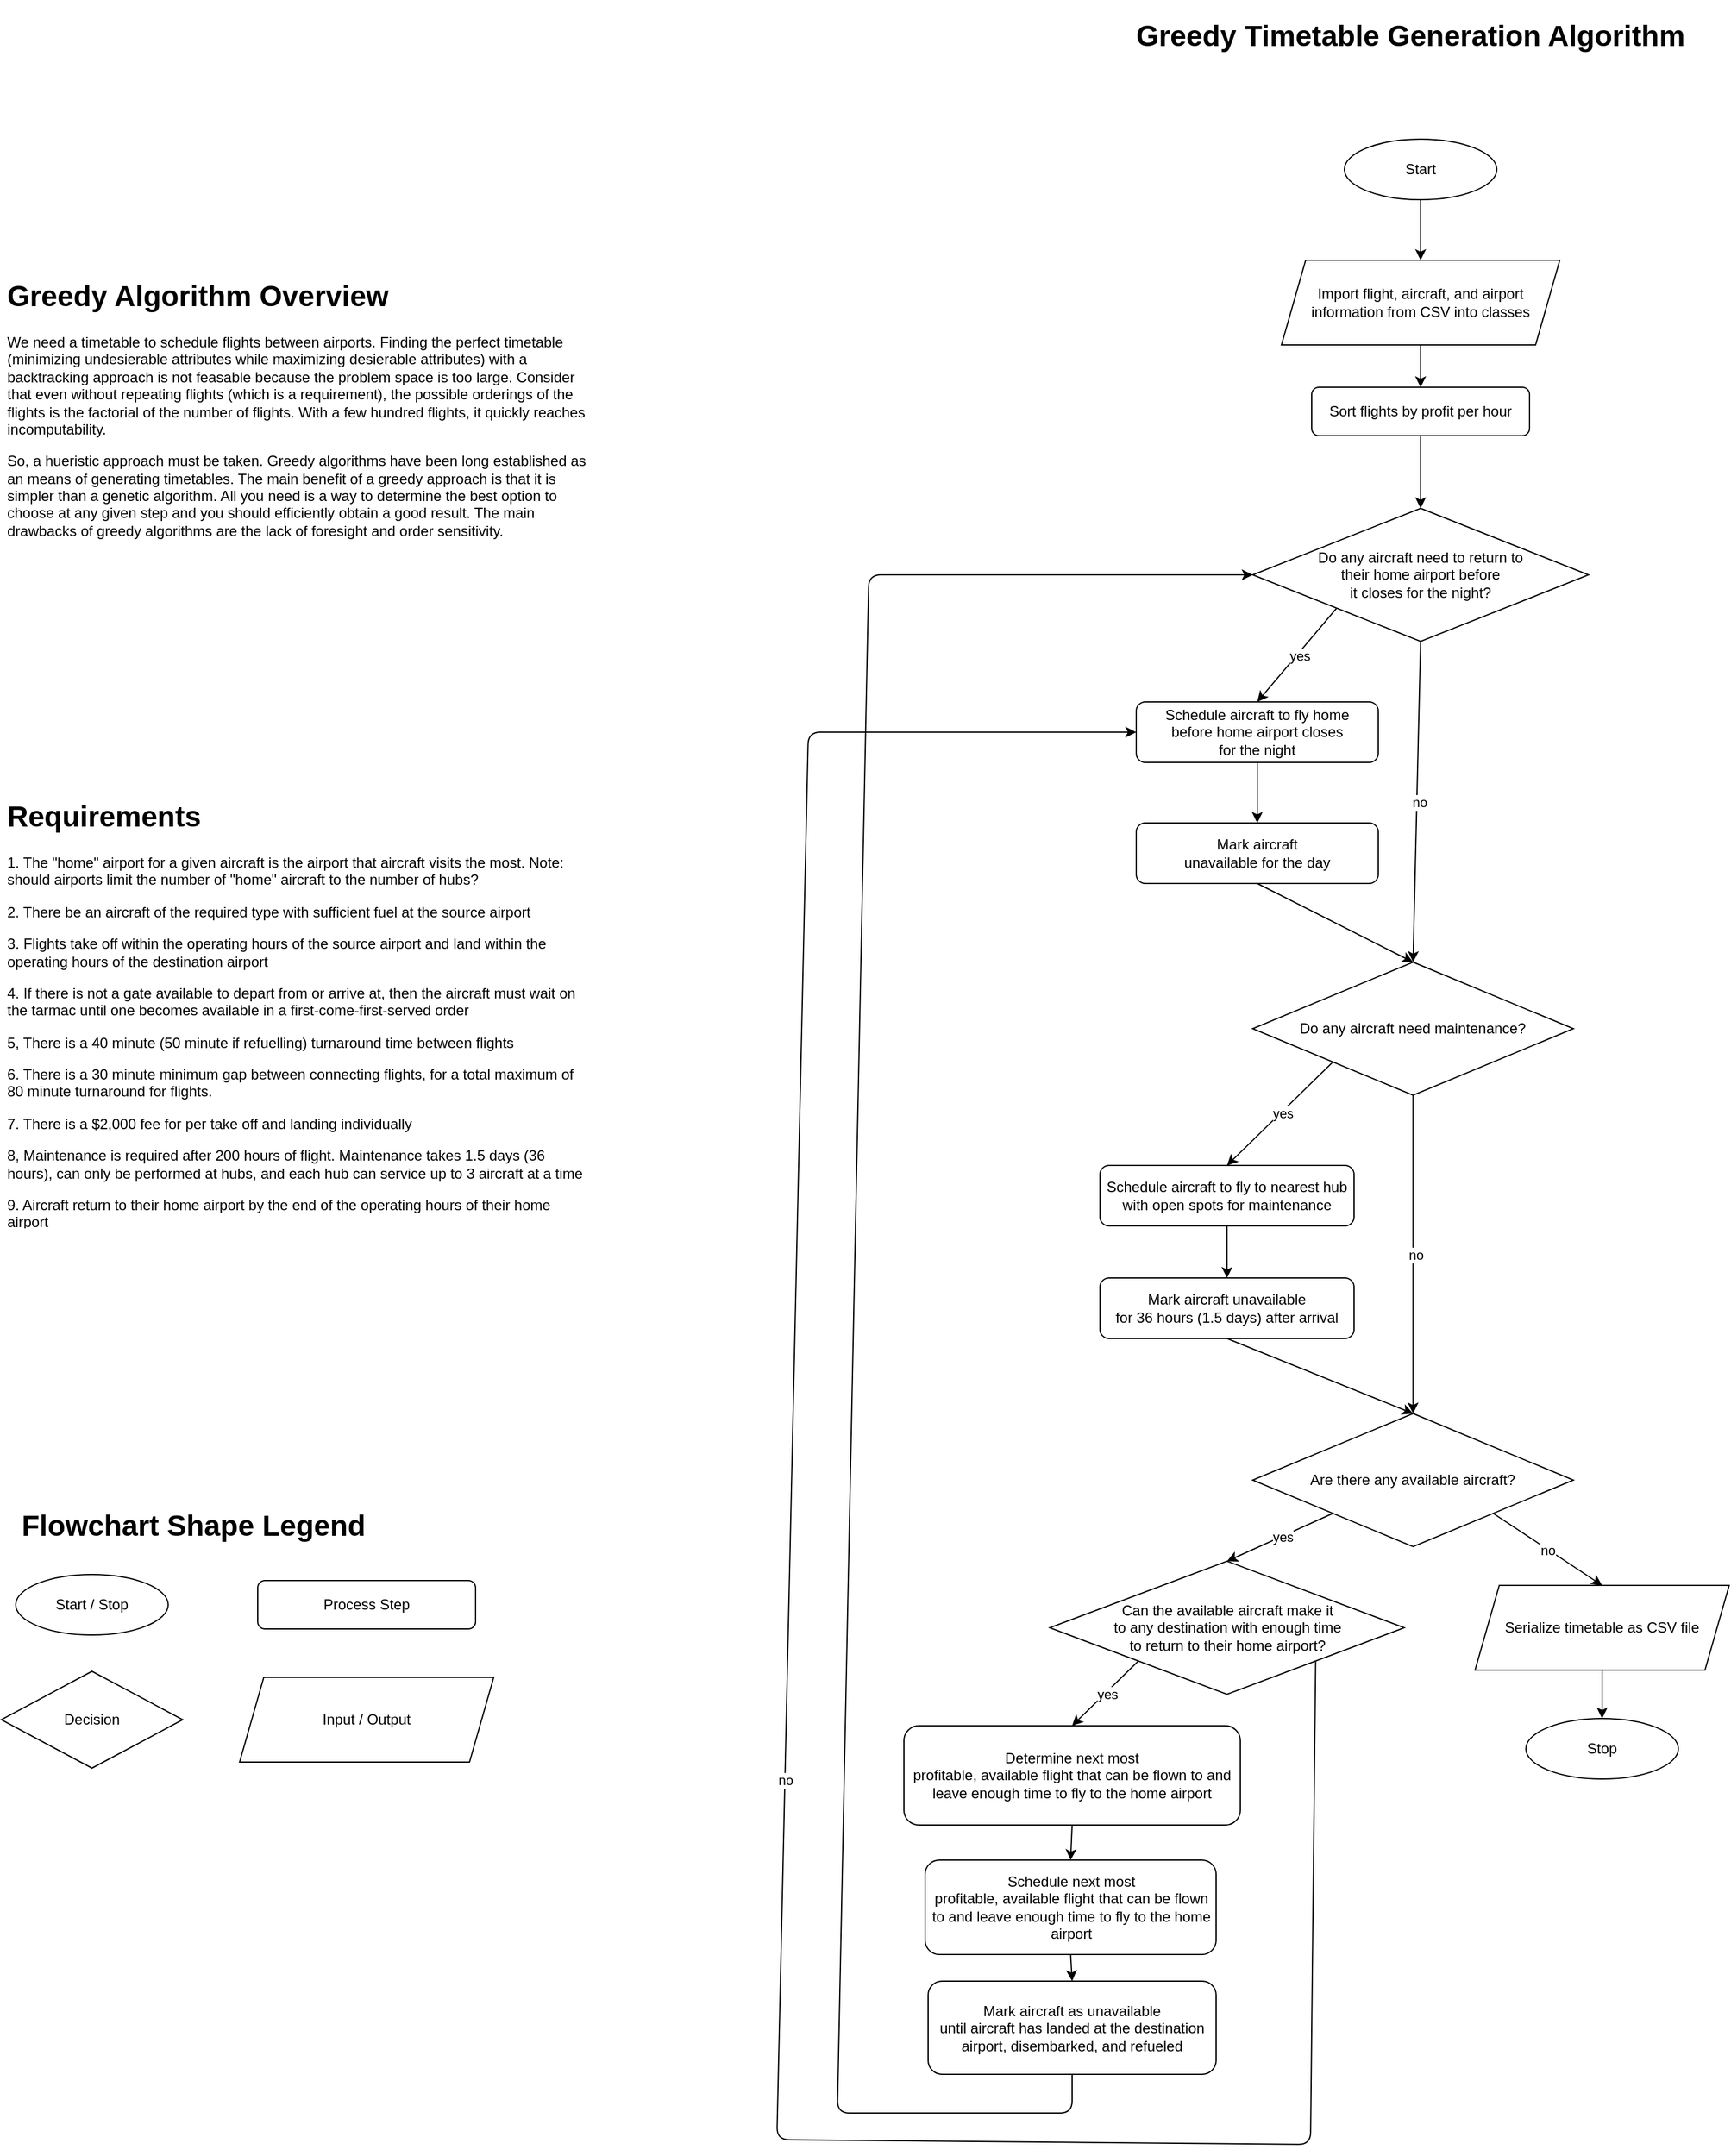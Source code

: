 <mxfile>
    <diagram id="NIB5Si_BT8D2J3pTm94L" name="Page-1">
        <mxGraphModel dx="6216" dy="2016" grid="0" gridSize="10" guides="1" tooltips="1" connect="1" arrows="1" fold="1" page="0" pageScale="1" pageWidth="850" pageHeight="1100" math="1" shadow="0">
            <root>
                <mxCell id="0"/>
                <mxCell id="1" parent="0"/>
                <mxCell id="3" value="&lt;h1&gt;Flowchart Shape Legend&lt;/h1&gt;" style="text;html=1;strokeColor=none;fillColor=none;spacing=5;spacingTop=-20;whiteSpace=wrap;overflow=hidden;rounded=0;" parent="1" vertex="1">
                    <mxGeometry x="-1586" y="1281" width="300" height="40" as="geometry"/>
                </mxCell>
                <mxCell id="4" value="Start / Stop" style="ellipse;whiteSpace=wrap;html=1;" parent="1" vertex="1">
                    <mxGeometry x="-1586" y="1341" width="126" height="50" as="geometry"/>
                </mxCell>
                <mxCell id="5" value="Process Step" style="rounded=1;whiteSpace=wrap;html=1;" parent="1" vertex="1">
                    <mxGeometry x="-1386" y="1346" width="180" height="40" as="geometry"/>
                </mxCell>
                <mxCell id="6" value="Decision" style="rhombus;whiteSpace=wrap;html=1;" parent="1" vertex="1">
                    <mxGeometry x="-1598" y="1421" width="150" height="80" as="geometry"/>
                </mxCell>
                <mxCell id="7" value="Input / Output" style="shape=parallelogram;perimeter=parallelogramPerimeter;whiteSpace=wrap;html=1;fixedSize=1;" parent="1" vertex="1">
                    <mxGeometry x="-1401" y="1426" width="210" height="70" as="geometry"/>
                </mxCell>
                <mxCell id="10" value="&lt;h1&gt;Greedy Timetable Generation Algorithm&lt;/h1&gt;&lt;p&gt;&lt;br&gt;&lt;/p&gt;" style="text;html=1;strokeColor=none;fillColor=none;spacing=5;spacingTop=-20;whiteSpace=wrap;overflow=hidden;rounded=0;" parent="1" vertex="1">
                    <mxGeometry x="-665.25" y="50" width="468" height="40" as="geometry"/>
                </mxCell>
                <mxCell id="11" value="Start" style="ellipse;whiteSpace=wrap;html=1;" parent="1" vertex="1">
                    <mxGeometry x="-488" y="155" width="126" height="50" as="geometry"/>
                </mxCell>
                <mxCell id="13" value="Import flight, aircraft, and airport information from CSV into classes" style="shape=parallelogram;perimeter=parallelogramPerimeter;whiteSpace=wrap;html=1;fixedSize=1;" parent="1" vertex="1">
                    <mxGeometry x="-540" y="255" width="230" height="70" as="geometry"/>
                </mxCell>
                <mxCell id="14" value="" style="endArrow=classic;html=1;entryX=0.5;entryY=0;entryDx=0;entryDy=0;exitX=0.5;exitY=1;exitDx=0;exitDy=0;" parent="1" source="11" target="13" edge="1">
                    <mxGeometry width="50" height="50" relative="1" as="geometry">
                        <mxPoint x="-520" y="385" as="sourcePoint"/>
                        <mxPoint x="-470" y="335" as="targetPoint"/>
                    </mxGeometry>
                </mxCell>
                <mxCell id="15" value="Sort flights by profit per hour" style="rounded=1;whiteSpace=wrap;html=1;" parent="1" vertex="1">
                    <mxGeometry x="-515" y="360" width="180" height="40" as="geometry"/>
                </mxCell>
                <mxCell id="18" value="" style="endArrow=classic;html=1;entryX=0.5;entryY=0;entryDx=0;entryDy=0;" parent="1" source="13" target="15" edge="1">
                    <mxGeometry width="50" height="50" relative="1" as="geometry">
                        <mxPoint x="-455" y="215" as="sourcePoint"/>
                        <mxPoint x="-455" y="265" as="targetPoint"/>
                    </mxGeometry>
                </mxCell>
                <mxCell id="25" value="Are there any available aircraft?" style="rhombus;whiteSpace=wrap;html=1;" parent="1" vertex="1">
                    <mxGeometry x="-563.75" y="1208" width="265" height="110" as="geometry"/>
                </mxCell>
                <mxCell id="27" value="Serialize timetable as CSV file" style="shape=parallelogram;perimeter=parallelogramPerimeter;whiteSpace=wrap;html=1;fixedSize=1;" parent="1" vertex="1">
                    <mxGeometry x="-380" y="1350" width="210" height="70" as="geometry"/>
                </mxCell>
                <mxCell id="28" value="Stop" style="ellipse;whiteSpace=wrap;html=1;" parent="1" vertex="1">
                    <mxGeometry x="-338" y="1460" width="126" height="50" as="geometry"/>
                </mxCell>
                <mxCell id="30" value="" style="endArrow=classic;html=1;entryX=0.5;entryY=0;entryDx=0;entryDy=0;exitX=0.5;exitY=1;exitDx=0;exitDy=0;" parent="1" source="27" target="28" edge="1">
                    <mxGeometry width="50" height="50" relative="1" as="geometry">
                        <mxPoint x="-460" y="1330" as="sourcePoint"/>
                        <mxPoint x="-460" y="1380" as="targetPoint"/>
                    </mxGeometry>
                </mxCell>
                <mxCell id="31" value="" style="endArrow=classic;html=1;exitX=1;exitY=1;exitDx=0;exitDy=0;entryX=0.5;entryY=0;entryDx=0;entryDy=0;" parent="1" source="25" target="27" edge="1">
                    <mxGeometry relative="1" as="geometry">
                        <mxPoint x="-455" y="1340" as="sourcePoint"/>
                        <mxPoint x="-355" y="1340" as="targetPoint"/>
                    </mxGeometry>
                </mxCell>
                <mxCell id="32" value="no" style="edgeLabel;resizable=0;html=1;align=center;verticalAlign=middle;" parent="31" connectable="0" vertex="1">
                    <mxGeometry relative="1" as="geometry"/>
                </mxCell>
                <mxCell id="33" value="" style="endArrow=classic;html=1;exitX=0;exitY=1;exitDx=0;exitDy=0;entryX=0.5;entryY=0;entryDx=0;entryDy=0;" parent="1" source="25" target="83" edge="1">
                    <mxGeometry relative="1" as="geometry">
                        <mxPoint x="-680" y="1350" as="sourcePoint"/>
                        <mxPoint x="-588" y="1314" as="targetPoint"/>
                    </mxGeometry>
                </mxCell>
                <mxCell id="34" value="yes" style="edgeLabel;resizable=0;html=1;align=center;verticalAlign=middle;" parent="33" connectable="0" vertex="1">
                    <mxGeometry relative="1" as="geometry">
                        <mxPoint x="2" as="offset"/>
                    </mxGeometry>
                </mxCell>
                <mxCell id="35" value="Determine next most &lt;br&gt;profitable, available flight that can be flown to and leave enough time to fly to the home airport" style="rounded=1;whiteSpace=wrap;html=1;" parent="1" vertex="1">
                    <mxGeometry x="-852" y="1466" width="278" height="82" as="geometry"/>
                </mxCell>
                <mxCell id="36" value="Schedule next most&lt;br&gt;profitable, available flight that can be flown to and leave enough time to fly to the home airport" style="rounded=1;whiteSpace=wrap;html=1;" parent="1" vertex="1">
                    <mxGeometry x="-834.5" y="1577" width="240.5" height="78" as="geometry"/>
                </mxCell>
                <mxCell id="40" value="&lt;h1&gt;Greedy Algorithm Overview&lt;/h1&gt;&lt;p&gt;We need a timetable to schedule flights between airports. Finding the perfect timetable (minimizing undesierable attributes while maximizing desierable attributes) with a backtracking approach is not feasable because the problem space is too large. Consider that even without repeating flights (which is a requirement), the possible orderings of the flights is the factorial of the number of flights. With a few hundred flights, it quickly reaches incomputability.&amp;nbsp;&lt;/p&gt;&lt;p&gt;So, a hueristic approach must be taken. Greedy algorithms have been long established as an means of generating timetables. The main benefit of a greedy approach is that it is simpler than a genetic algorithm. All you need is a way to determine the best option to choose at any given step and you should efficiently obtain a good result. The main drawbacks of greedy algorithms are the lack of foresight and order sensitivity.&lt;/p&gt;" style="text;html=1;strokeColor=none;fillColor=none;spacing=5;spacingTop=-20;whiteSpace=wrap;overflow=hidden;rounded=0;" vertex="1" parent="1">
                    <mxGeometry x="-1598" y="265" width="490" height="230" as="geometry"/>
                </mxCell>
                <mxCell id="41" value="&lt;h1&gt;Requirements&lt;/h1&gt;&lt;div&gt;1. The &quot;home&quot; airport for a given aircraft is the airport that aircraft visits the most. Note: should airports limit the number of &quot;home&quot; aircraft to the number of hubs?&lt;/div&gt;&lt;div&gt;&lt;p&gt;&lt;span style=&quot;background-color: initial;&quot;&gt;2. There be an aircraft of the required type with sufficient fuel at the source airport&lt;/span&gt;&lt;/p&gt;&lt;p&gt;&lt;span style=&quot;background-color: initial;&quot;&gt;3. Flights take off within the operating hours of the source airport and land within the operating hours of the destination airport&lt;/span&gt;&lt;/p&gt;&lt;p&gt;&lt;span style=&quot;background-color: initial;&quot;&gt;4. If there is not a gate available to depart from or arrive at, then the aircraft must wait on the tarmac until one becomes available in a first-come-first-served order&lt;/span&gt;&lt;/p&gt;&lt;p&gt;&lt;span style=&quot;background-color: initial;&quot;&gt;5, There is a 40 minute (50 minute if refuelling) turnaround time between flights&lt;/span&gt;&lt;/p&gt;&lt;p&gt;&lt;span style=&quot;background-color: initial;&quot;&gt;6. There is a 30 minute minimum gap between connecting flights, for a total maximum of 80 minute turnaround for flights.&lt;/span&gt;&lt;/p&gt;&lt;p&gt;7. There is a $2,000 fee for per take off and landing individually&lt;/p&gt;&lt;p&gt;8, Maintenance is required after 200 hours of flight. Maintenance takes 1.5 days (36 hours), can only be performed at hubs, and each hub can service up to 3 aircraft at a time&lt;/p&gt;&lt;p&gt;&lt;span style=&quot;background-color: initial;&quot;&gt;9. Aircraft return to their home airport by the end of the operating hours of their home airport&lt;/span&gt;&lt;/p&gt;&lt;/div&gt;" style="text;html=1;strokeColor=none;fillColor=none;spacing=5;spacingTop=-20;whiteSpace=wrap;overflow=hidden;rounded=0;" vertex="1" parent="1">
                    <mxGeometry x="-1598" y="695" width="490" height="360" as="geometry"/>
                </mxCell>
                <mxCell id="51" value="Do any aircraft need to return to&lt;br&gt;their home airport before&lt;br&gt;it closes for the night?" style="rhombus;whiteSpace=wrap;html=1;" vertex="1" parent="1">
                    <mxGeometry x="-563.75" y="460" width="277.5" height="110" as="geometry"/>
                </mxCell>
                <mxCell id="52" value="" style="endArrow=classic;html=1;exitX=0;exitY=1;exitDx=0;exitDy=0;entryX=0.5;entryY=0;entryDx=0;entryDy=0;" edge="1" parent="1" source="51" target="56">
                    <mxGeometry relative="1" as="geometry">
                        <mxPoint x="-570" y="570" as="sourcePoint"/>
                        <mxPoint x="-690" y="700" as="targetPoint"/>
                    </mxGeometry>
                </mxCell>
                <mxCell id="53" value="yes" style="edgeLabel;resizable=0;html=1;align=center;verticalAlign=middle;" connectable="0" vertex="1" parent="52">
                    <mxGeometry relative="1" as="geometry">
                        <mxPoint x="2" as="offset"/>
                    </mxGeometry>
                </mxCell>
                <mxCell id="56" value="Schedule aircraft to fly home&lt;br&gt;before home airport closes &lt;br&gt;for the night" style="rounded=1;whiteSpace=wrap;html=1;" vertex="1" parent="1">
                    <mxGeometry x="-660" y="620" width="200" height="50" as="geometry"/>
                </mxCell>
                <mxCell id="58" value="Do any aircraft need maintenance?" style="rhombus;whiteSpace=wrap;html=1;" vertex="1" parent="1">
                    <mxGeometry x="-563.75" y="835" width="265" height="110" as="geometry"/>
                </mxCell>
                <mxCell id="59" value="" style="endArrow=classic;html=1;exitX=0.5;exitY=1;exitDx=0;exitDy=0;entryX=0.5;entryY=0;entryDx=0;entryDy=0;" edge="1" parent="1" source="51" target="58">
                    <mxGeometry relative="1" as="geometry">
                        <mxPoint x="-414.375" y="620" as="sourcePoint"/>
                        <mxPoint x="-300" y="570" as="targetPoint"/>
                    </mxGeometry>
                </mxCell>
                <mxCell id="60" value="no" style="edgeLabel;resizable=0;html=1;align=center;verticalAlign=middle;" connectable="0" vertex="1" parent="59">
                    <mxGeometry relative="1" as="geometry">
                        <mxPoint x="2" as="offset"/>
                    </mxGeometry>
                </mxCell>
                <mxCell id="61" value="Mark aircraft &lt;br&gt;unavailable for the day" style="rounded=1;whiteSpace=wrap;html=1;" vertex="1" parent="1">
                    <mxGeometry x="-660" y="720" width="200" height="50" as="geometry"/>
                </mxCell>
                <mxCell id="62" value="" style="endArrow=classic;html=1;entryX=0.5;entryY=0;entryDx=0;entryDy=0;exitX=0.5;exitY=1;exitDx=0;exitDy=0;" edge="1" parent="1" source="15" target="51">
                    <mxGeometry width="50" height="50" relative="1" as="geometry">
                        <mxPoint x="-300" y="375.0" as="sourcePoint"/>
                        <mxPoint x="-300" y="425.0" as="targetPoint"/>
                    </mxGeometry>
                </mxCell>
                <mxCell id="63" value="" style="endArrow=classic;html=1;entryX=0.5;entryY=0;entryDx=0;entryDy=0;exitX=0.5;exitY=1;exitDx=0;exitDy=0;" edge="1" parent="1" source="56" target="61">
                    <mxGeometry width="50" height="50" relative="1" as="geometry">
                        <mxPoint x="-440" y="765" as="sourcePoint"/>
                        <mxPoint x="-440" y="810" as="targetPoint"/>
                    </mxGeometry>
                </mxCell>
                <mxCell id="64" value="" style="endArrow=classic;html=1;entryX=0.5;entryY=0;entryDx=0;entryDy=0;exitX=0.5;exitY=1;exitDx=0;exitDy=0;" edge="1" parent="1" source="61" target="58">
                    <mxGeometry width="50" height="50" relative="1" as="geometry">
                        <mxPoint x="-640" y="820" as="sourcePoint"/>
                        <mxPoint x="-640" y="870" as="targetPoint"/>
                    </mxGeometry>
                </mxCell>
                <mxCell id="65" value="" style="endArrow=classic;html=1;exitX=0;exitY=1;exitDx=0;exitDy=0;entryX=0.5;entryY=0;entryDx=0;entryDy=0;" edge="1" parent="1" source="58" target="69">
                    <mxGeometry relative="1" as="geometry">
                        <mxPoint x="-630" y="950" as="sourcePoint"/>
                        <mxPoint x="-710" y="928" as="targetPoint"/>
                    </mxGeometry>
                </mxCell>
                <mxCell id="66" value="yes" style="edgeLabel;resizable=0;html=1;align=center;verticalAlign=middle;" connectable="0" vertex="1" parent="65">
                    <mxGeometry relative="1" as="geometry">
                        <mxPoint x="2" as="offset"/>
                    </mxGeometry>
                </mxCell>
                <mxCell id="67" value="" style="endArrow=classic;html=1;exitX=0.5;exitY=1;exitDx=0;exitDy=0;entryX=0.5;entryY=0;entryDx=0;entryDy=0;" edge="1" parent="1" source="58" target="25">
                    <mxGeometry relative="1" as="geometry">
                        <mxPoint x="-100.625" y="748.75" as="sourcePoint"/>
                        <mxPoint x="-190" y="1060" as="targetPoint"/>
                    </mxGeometry>
                </mxCell>
                <mxCell id="68" value="no" style="edgeLabel;resizable=0;html=1;align=center;verticalAlign=middle;" connectable="0" vertex="1" parent="67">
                    <mxGeometry relative="1" as="geometry">
                        <mxPoint x="2" as="offset"/>
                    </mxGeometry>
                </mxCell>
                <mxCell id="69" value="Schedule aircraft to fly to nearest hub with open spots for maintenance" style="rounded=1;whiteSpace=wrap;html=1;" vertex="1" parent="1">
                    <mxGeometry x="-690" y="1003" width="210" height="50" as="geometry"/>
                </mxCell>
                <mxCell id="72" value="" style="endArrow=classic;html=1;entryX=0.5;entryY=0;entryDx=0;entryDy=0;exitX=0.5;exitY=1;exitDx=0;exitDy=0;" edge="1" parent="1" source="69" target="73">
                    <mxGeometry width="50" height="50" relative="1" as="geometry">
                        <mxPoint x="-450" y="1078" as="sourcePoint"/>
                        <mxPoint x="-585" y="1093" as="targetPoint"/>
                    </mxGeometry>
                </mxCell>
                <mxCell id="73" value="Mark aircraft unavailable &lt;br&gt;for 36 hours (1.5 days) after arrival" style="rounded=1;whiteSpace=wrap;html=1;" vertex="1" parent="1">
                    <mxGeometry x="-690" y="1096" width="210" height="50" as="geometry"/>
                </mxCell>
                <mxCell id="76" value="" style="endArrow=classic;html=1;entryX=0.5;entryY=0;entryDx=0;entryDy=0;exitX=0.5;exitY=1;exitDx=0;exitDy=0;" edge="1" parent="1" source="35" target="36">
                    <mxGeometry width="50" height="50" relative="1" as="geometry">
                        <mxPoint x="-741" y="1605" as="sourcePoint"/>
                        <mxPoint x="-744.0" y="1660" as="targetPoint"/>
                    </mxGeometry>
                </mxCell>
                <mxCell id="78" value="" style="endArrow=classic;html=1;entryX=0.5;entryY=0;entryDx=0;entryDy=0;exitX=0.5;exitY=1;exitDx=0;exitDy=0;" edge="1" parent="1" source="73" target="25">
                    <mxGeometry width="50" height="50" relative="1" as="geometry">
                        <mxPoint x="-630" y="1200" as="sourcePoint"/>
                        <mxPoint x="-630" y="1240" as="targetPoint"/>
                    </mxGeometry>
                </mxCell>
                <mxCell id="80" value="Mark aircraft as unavailable&lt;br&gt;until aircraft has landed at the destination airport, disembarked, and refueled" style="rounded=1;whiteSpace=wrap;html=1;" vertex="1" parent="1">
                    <mxGeometry x="-832" y="1677" width="238" height="77" as="geometry"/>
                </mxCell>
                <mxCell id="83" value="Can the available aircraft make it&lt;br&gt;to any destination with enough time&lt;br&gt;to return to their home airport?" style="rhombus;whiteSpace=wrap;html=1;" vertex="1" parent="1">
                    <mxGeometry x="-731.5" y="1330" width="293" height="110" as="geometry"/>
                </mxCell>
                <mxCell id="84" value="" style="endArrow=classic;html=1;exitX=0;exitY=1;exitDx=0;exitDy=0;entryX=0.5;entryY=0;entryDx=0;entryDy=0;" edge="1" parent="1" source="83" target="35">
                    <mxGeometry relative="1" as="geometry">
                        <mxPoint x="-770.5" y="1391.0" as="sourcePoint"/>
                        <mxPoint x="-858.0" y="1430.5" as="targetPoint"/>
                    </mxGeometry>
                </mxCell>
                <mxCell id="85" value="yes" style="edgeLabel;resizable=0;html=1;align=center;verticalAlign=middle;" connectable="0" vertex="1" parent="84">
                    <mxGeometry relative="1" as="geometry">
                        <mxPoint x="2" as="offset"/>
                    </mxGeometry>
                </mxCell>
                <mxCell id="89" value="" style="edgeStyle=none;html=1;exitX=0.5;exitY=1;exitDx=0;exitDy=0;entryX=0;entryY=0.5;entryDx=0;entryDy=0;" edge="1" parent="1" source="80" target="51">
                    <mxGeometry relative="1" as="geometry">
                        <mxPoint x="-773.995" y="1726" as="sourcePoint"/>
                        <mxPoint x="-772.711" y="1831" as="targetPoint"/>
                        <Array as="points">
                            <mxPoint x="-713" y="1786"/>
                            <mxPoint x="-907" y="1786"/>
                            <mxPoint x="-881" y="515"/>
                        </Array>
                    </mxGeometry>
                </mxCell>
                <mxCell id="91" value="" style="endArrow=classic;html=1;exitX=1;exitY=1;exitDx=0;exitDy=0;entryX=0;entryY=0.5;entryDx=0;entryDy=0;" edge="1" parent="1" source="83" target="56">
                    <mxGeometry relative="1" as="geometry">
                        <mxPoint x="-515" y="1435" as="sourcePoint"/>
                        <mxPoint x="-515" y="1702" as="targetPoint"/>
                        <Array as="points">
                            <mxPoint x="-516" y="1812"/>
                            <mxPoint x="-957" y="1808"/>
                            <mxPoint x="-931" y="645"/>
                        </Array>
                    </mxGeometry>
                </mxCell>
                <mxCell id="92" value="no" style="edgeLabel;resizable=0;html=1;align=center;verticalAlign=middle;" connectable="0" vertex="1" parent="91">
                    <mxGeometry relative="1" as="geometry"/>
                </mxCell>
                <mxCell id="93" value="" style="endArrow=classic;html=1;entryX=0.5;entryY=0;entryDx=0;entryDy=0;exitX=0.5;exitY=1;exitDx=0;exitDy=0;" edge="1" parent="1" source="36" target="80">
                    <mxGeometry width="50" height="50" relative="1" as="geometry">
                        <mxPoint x="-594" y="1606" as="sourcePoint"/>
                        <mxPoint x="-594" y="1663" as="targetPoint"/>
                    </mxGeometry>
                </mxCell>
            </root>
        </mxGraphModel>
    </diagram>
</mxfile>